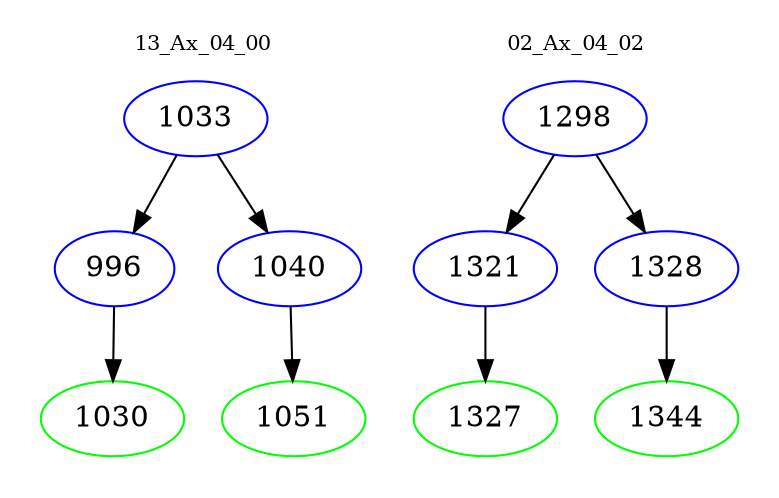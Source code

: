 digraph{
subgraph cluster_0 {
color = white
label = "13_Ax_04_00";
fontsize=10;
T0_1033 [label="1033", color="blue"]
T0_1033 -> T0_996 [color="black"]
T0_996 [label="996", color="blue"]
T0_996 -> T0_1030 [color="black"]
T0_1030 [label="1030", color="green"]
T0_1033 -> T0_1040 [color="black"]
T0_1040 [label="1040", color="blue"]
T0_1040 -> T0_1051 [color="black"]
T0_1051 [label="1051", color="green"]
}
subgraph cluster_1 {
color = white
label = "02_Ax_04_02";
fontsize=10;
T1_1298 [label="1298", color="blue"]
T1_1298 -> T1_1321 [color="black"]
T1_1321 [label="1321", color="blue"]
T1_1321 -> T1_1327 [color="black"]
T1_1327 [label="1327", color="green"]
T1_1298 -> T1_1328 [color="black"]
T1_1328 [label="1328", color="blue"]
T1_1328 -> T1_1344 [color="black"]
T1_1344 [label="1344", color="green"]
}
}
